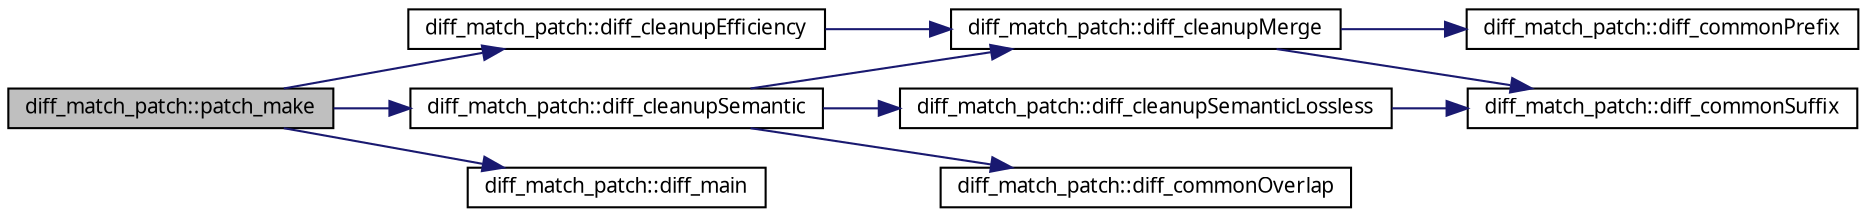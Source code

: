 digraph G
{
  edge [fontname="FreeSans.ttf",fontsize="10",labelfontname="FreeSans.ttf",labelfontsize="10"];
  node [fontname="FreeSans.ttf",fontsize="10",shape=record];
  rankdir=LR;
  Node1 [label="diff_match_patch::patch_make",height=0.2,width=0.4,color="black", fillcolor="grey75", style="filled" fontcolor="black"];
  Node1 -> Node2 [color="midnightblue",fontsize="10",style="solid",fontname="FreeSans.ttf"];
  Node2 [label="diff_match_patch::diff_cleanupEfficiency",height=0.2,width=0.4,color="black", fillcolor="white", style="filled",URL="$classdiff__match__patch.html#a41df9d26471d7d9f4ca085ab9f5da945"];
  Node2 -> Node3 [color="midnightblue",fontsize="10",style="solid",fontname="FreeSans.ttf"];
  Node3 [label="diff_match_patch::diff_cleanupMerge",height=0.2,width=0.4,color="black", fillcolor="white", style="filled",URL="$classdiff__match__patch.html#ad64d391bc3f34cad326f869eedb748f9"];
  Node3 -> Node4 [color="midnightblue",fontsize="10",style="solid",fontname="FreeSans.ttf"];
  Node4 [label="diff_match_patch::diff_commonPrefix",height=0.2,width=0.4,color="black", fillcolor="white", style="filled",URL="$classdiff__match__patch.html#a6139ad292f602b8b9295fe0c48709e31"];
  Node3 -> Node5 [color="midnightblue",fontsize="10",style="solid",fontname="FreeSans.ttf"];
  Node5 [label="diff_match_patch::diff_commonSuffix",height=0.2,width=0.4,color="black", fillcolor="white", style="filled",URL="$classdiff__match__patch.html#aed765d65d9e6fb78de3725416a262586"];
  Node1 -> Node6 [color="midnightblue",fontsize="10",style="solid",fontname="FreeSans.ttf"];
  Node6 [label="diff_match_patch::diff_cleanupSemantic",height=0.2,width=0.4,color="black", fillcolor="white", style="filled",URL="$classdiff__match__patch.html#a1150e91652b023e8893555f737ac9894"];
  Node6 -> Node3 [color="midnightblue",fontsize="10",style="solid",fontname="FreeSans.ttf"];
  Node6 -> Node7 [color="midnightblue",fontsize="10",style="solid",fontname="FreeSans.ttf"];
  Node7 [label="diff_match_patch::diff_cleanupSemanticLossless",height=0.2,width=0.4,color="black", fillcolor="white", style="filled",URL="$classdiff__match__patch.html#afd96870070c1dc460d1c261fa3f0f485"];
  Node7 -> Node5 [color="midnightblue",fontsize="10",style="solid",fontname="FreeSans.ttf"];
  Node6 -> Node8 [color="midnightblue",fontsize="10",style="solid",fontname="FreeSans.ttf"];
  Node8 [label="diff_match_patch::diff_commonOverlap",height=0.2,width=0.4,color="black", fillcolor="white", style="filled",URL="$classdiff__match__patch.html#aa47c81e235ed1609fb915f03316d21dc"];
  Node1 -> Node9 [color="midnightblue",fontsize="10",style="solid",fontname="FreeSans.ttf"];
  Node9 [label="diff_match_patch::diff_main",height=0.2,width=0.4,color="black", fillcolor="white", style="filled",URL="$classdiff__match__patch.html#a82fe78383b2fddf542fe83e057252e53"];
}
